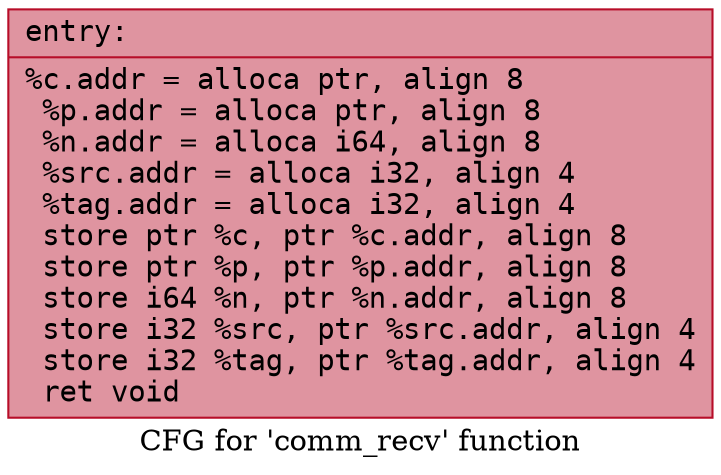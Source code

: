 digraph "CFG for 'comm_recv' function" {
	label="CFG for 'comm_recv' function";

	Node0x5645b0819dd0 [shape=record,color="#b70d28ff", style=filled, fillcolor="#b70d2870" fontname="Courier",label="{entry:\l|  %c.addr = alloca ptr, align 8\l  %p.addr = alloca ptr, align 8\l  %n.addr = alloca i64, align 8\l  %src.addr = alloca i32, align 4\l  %tag.addr = alloca i32, align 4\l  store ptr %c, ptr %c.addr, align 8\l  store ptr %p, ptr %p.addr, align 8\l  store i64 %n, ptr %n.addr, align 8\l  store i32 %src, ptr %src.addr, align 4\l  store i32 %tag, ptr %tag.addr, align 4\l  ret void\l}"];
}
